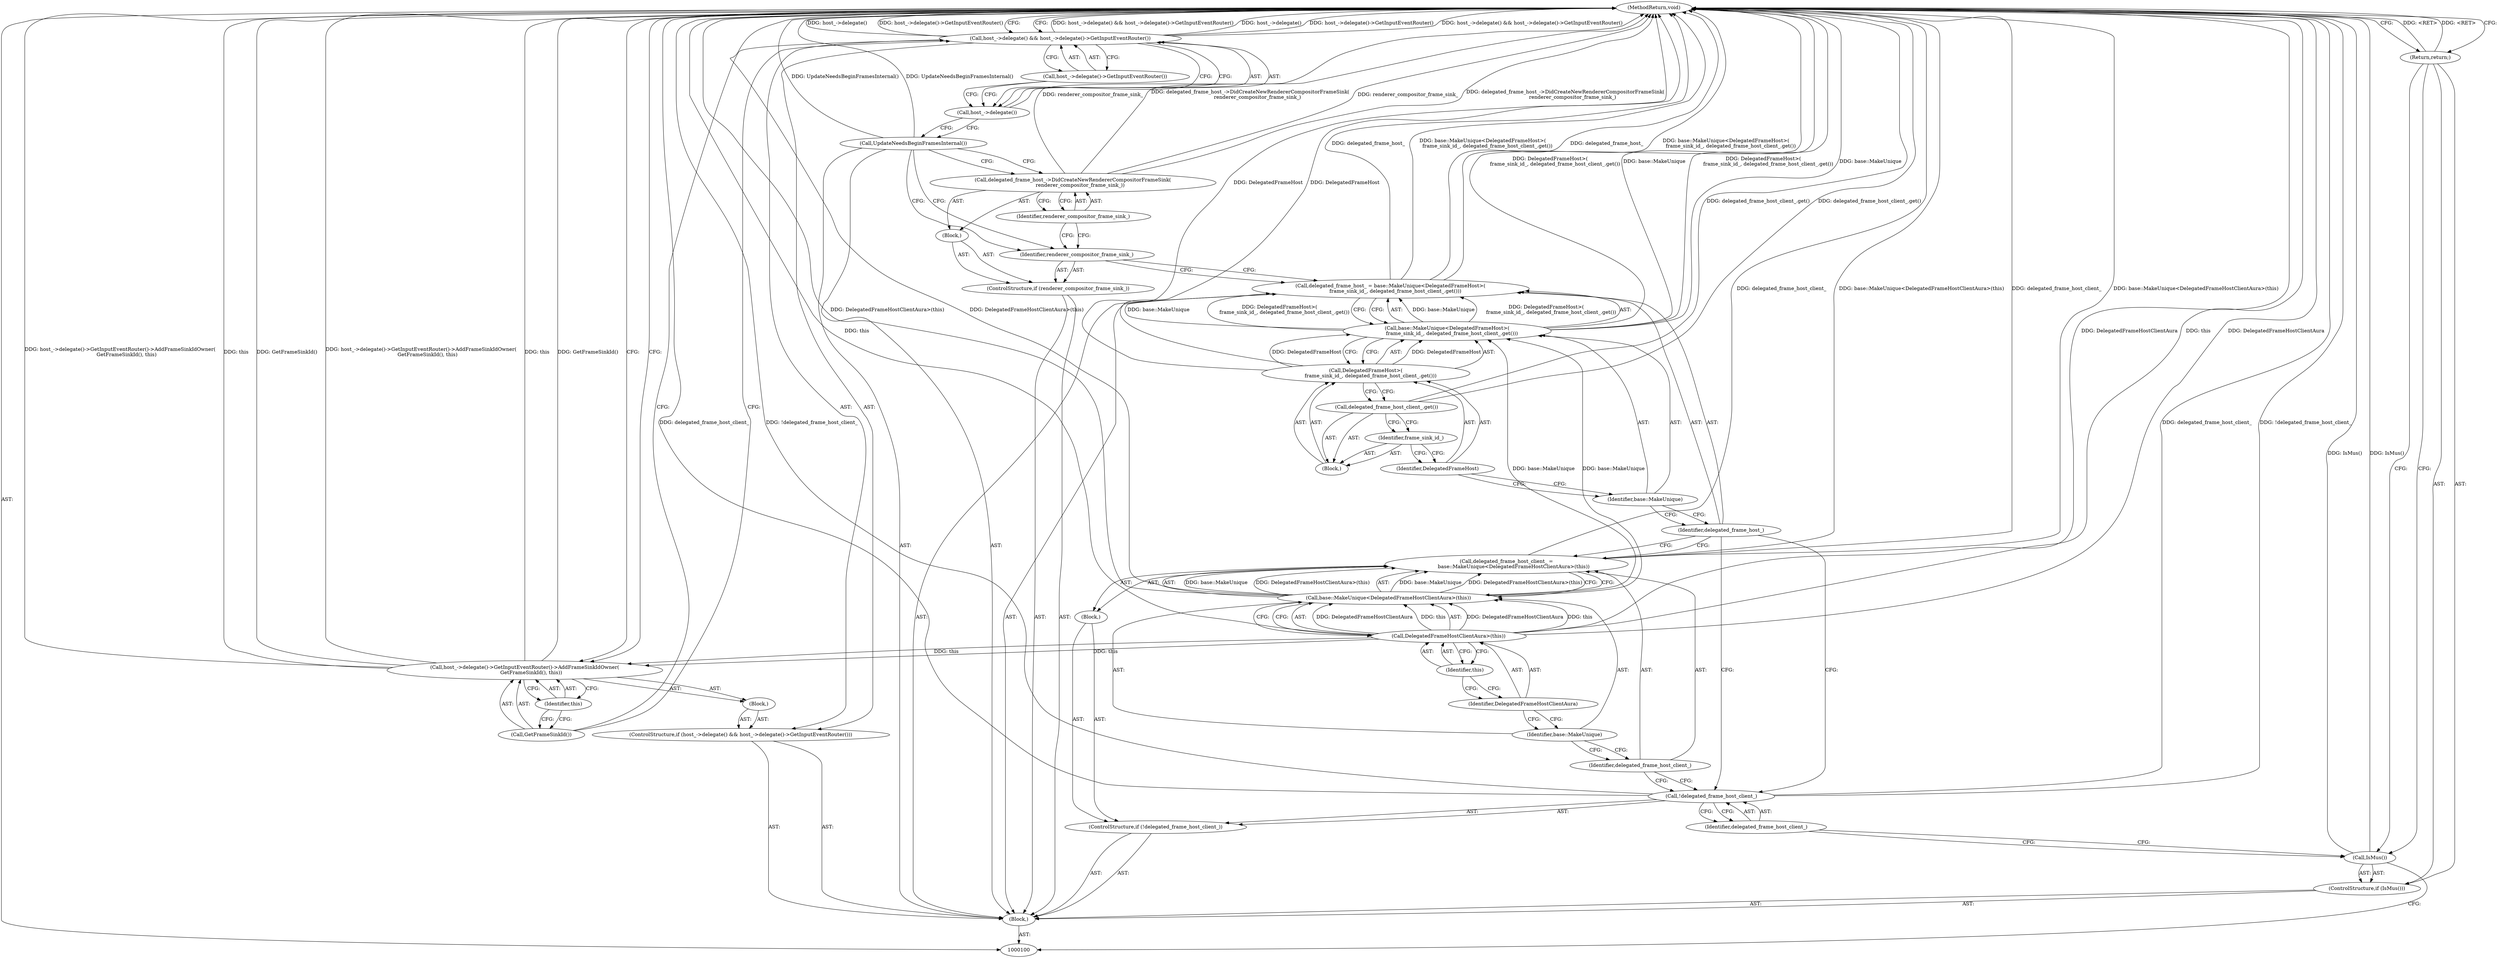 digraph "0_Chrome_b399a05453d7b3e2dfdec67865fefe6953bcc59e" {
"1000139" [label="(MethodReturn,void)"];
"1000101" [label="(Block,)"];
"1000124" [label="(Call,delegated_frame_host_client_.get())"];
"1000122" [label="(Block,)"];
"1000123" [label="(Identifier,frame_sink_id_)"];
"1000125" [label="(ControlStructure,if (renderer_compositor_frame_sink_))"];
"1000127" [label="(Block,)"];
"1000126" [label="(Identifier,renderer_compositor_frame_sink_)"];
"1000128" [label="(Call,delegated_frame_host_->DidCreateNewRendererCompositorFrameSink(\n         renderer_compositor_frame_sink_))"];
"1000129" [label="(Identifier,renderer_compositor_frame_sink_)"];
"1000130" [label="(Call,UpdateNeedsBeginFramesInternal())"];
"1000131" [label="(ControlStructure,if (host_->delegate() && host_->delegate()->GetInputEventRouter()))"];
"1000134" [label="(Call,host_->delegate()->GetInputEventRouter())"];
"1000132" [label="(Call,host_->delegate() && host_->delegate()->GetInputEventRouter())"];
"1000133" [label="(Call,host_->delegate())"];
"1000135" [label="(Block,)"];
"1000136" [label="(Call,host_->delegate()->GetInputEventRouter()->AddFrameSinkIdOwner(\n        GetFrameSinkId(), this))"];
"1000138" [label="(Identifier,this)"];
"1000137" [label="(Call,GetFrameSinkId())"];
"1000102" [label="(ControlStructure,if (IsMus()))"];
"1000103" [label="(Call,IsMus())"];
"1000104" [label="(Return,return;)"];
"1000105" [label="(ControlStructure,if (!delegated_frame_host_client_))"];
"1000108" [label="(Block,)"];
"1000106" [label="(Call,!delegated_frame_host_client_)"];
"1000107" [label="(Identifier,delegated_frame_host_client_)"];
"1000109" [label="(Call,delegated_frame_host_client_ =\n         base::MakeUnique<DelegatedFrameHostClientAura>(this))"];
"1000110" [label="(Identifier,delegated_frame_host_client_)"];
"1000113" [label="(Call,DelegatedFrameHostClientAura>(this))"];
"1000114" [label="(Identifier,DelegatedFrameHostClientAura)"];
"1000115" [label="(Identifier,this)"];
"1000111" [label="(Call,base::MakeUnique<DelegatedFrameHostClientAura>(this))"];
"1000112" [label="(Identifier,base::MakeUnique)"];
"1000118" [label="(Call,base::MakeUnique<DelegatedFrameHost>(\n      frame_sink_id_, delegated_frame_host_client_.get()))"];
"1000119" [label="(Identifier,base::MakeUnique)"];
"1000116" [label="(Call,delegated_frame_host_ = base::MakeUnique<DelegatedFrameHost>(\n      frame_sink_id_, delegated_frame_host_client_.get()))"];
"1000117" [label="(Identifier,delegated_frame_host_)"];
"1000120" [label="(Call,DelegatedFrameHost>(\n      frame_sink_id_, delegated_frame_host_client_.get()))"];
"1000121" [label="(Identifier,DelegatedFrameHost)"];
"1000139" -> "1000100"  [label="AST: "];
"1000139" -> "1000104"  [label="CFG: "];
"1000139" -> "1000136"  [label="CFG: "];
"1000139" -> "1000132"  [label="CFG: "];
"1000116" -> "1000139"  [label="DDG: delegated_frame_host_"];
"1000116" -> "1000139"  [label="DDG: base::MakeUnique<DelegatedFrameHost>(\n      frame_sink_id_, delegated_frame_host_client_.get())"];
"1000130" -> "1000139"  [label="DDG: UpdateNeedsBeginFramesInternal()"];
"1000106" -> "1000139"  [label="DDG: delegated_frame_host_client_"];
"1000106" -> "1000139"  [label="DDG: !delegated_frame_host_client_"];
"1000113" -> "1000139"  [label="DDG: DelegatedFrameHostClientAura"];
"1000113" -> "1000139"  [label="DDG: this"];
"1000132" -> "1000139"  [label="DDG: host_->delegate() && host_->delegate()->GetInputEventRouter()"];
"1000132" -> "1000139"  [label="DDG: host_->delegate()"];
"1000132" -> "1000139"  [label="DDG: host_->delegate()->GetInputEventRouter()"];
"1000136" -> "1000139"  [label="DDG: host_->delegate()->GetInputEventRouter()->AddFrameSinkIdOwner(\n        GetFrameSinkId(), this)"];
"1000136" -> "1000139"  [label="DDG: this"];
"1000136" -> "1000139"  [label="DDG: GetFrameSinkId()"];
"1000118" -> "1000139"  [label="DDG: base::MakeUnique"];
"1000118" -> "1000139"  [label="DDG: DelegatedFrameHost>(\n      frame_sink_id_, delegated_frame_host_client_.get())"];
"1000124" -> "1000139"  [label="DDG: delegated_frame_host_client_.get()"];
"1000128" -> "1000139"  [label="DDG: renderer_compositor_frame_sink_"];
"1000128" -> "1000139"  [label="DDG: delegated_frame_host_->DidCreateNewRendererCompositorFrameSink(\n         renderer_compositor_frame_sink_)"];
"1000103" -> "1000139"  [label="DDG: IsMus()"];
"1000120" -> "1000139"  [label="DDG: DelegatedFrameHost"];
"1000111" -> "1000139"  [label="DDG: DelegatedFrameHostClientAura>(this)"];
"1000109" -> "1000139"  [label="DDG: delegated_frame_host_client_"];
"1000109" -> "1000139"  [label="DDG: base::MakeUnique<DelegatedFrameHostClientAura>(this)"];
"1000104" -> "1000139"  [label="DDG: <RET>"];
"1000101" -> "1000100"  [label="AST: "];
"1000102" -> "1000101"  [label="AST: "];
"1000105" -> "1000101"  [label="AST: "];
"1000116" -> "1000101"  [label="AST: "];
"1000125" -> "1000101"  [label="AST: "];
"1000130" -> "1000101"  [label="AST: "];
"1000131" -> "1000101"  [label="AST: "];
"1000124" -> "1000122"  [label="AST: "];
"1000124" -> "1000123"  [label="CFG: "];
"1000120" -> "1000124"  [label="CFG: "];
"1000124" -> "1000139"  [label="DDG: delegated_frame_host_client_.get()"];
"1000122" -> "1000120"  [label="AST: "];
"1000123" -> "1000122"  [label="AST: "];
"1000124" -> "1000122"  [label="AST: "];
"1000123" -> "1000122"  [label="AST: "];
"1000123" -> "1000121"  [label="CFG: "];
"1000124" -> "1000123"  [label="CFG: "];
"1000125" -> "1000101"  [label="AST: "];
"1000126" -> "1000125"  [label="AST: "];
"1000127" -> "1000125"  [label="AST: "];
"1000127" -> "1000125"  [label="AST: "];
"1000128" -> "1000127"  [label="AST: "];
"1000126" -> "1000125"  [label="AST: "];
"1000126" -> "1000116"  [label="CFG: "];
"1000129" -> "1000126"  [label="CFG: "];
"1000130" -> "1000126"  [label="CFG: "];
"1000128" -> "1000127"  [label="AST: "];
"1000128" -> "1000129"  [label="CFG: "];
"1000129" -> "1000128"  [label="AST: "];
"1000130" -> "1000128"  [label="CFG: "];
"1000128" -> "1000139"  [label="DDG: renderer_compositor_frame_sink_"];
"1000128" -> "1000139"  [label="DDG: delegated_frame_host_->DidCreateNewRendererCompositorFrameSink(\n         renderer_compositor_frame_sink_)"];
"1000129" -> "1000128"  [label="AST: "];
"1000129" -> "1000126"  [label="CFG: "];
"1000128" -> "1000129"  [label="CFG: "];
"1000130" -> "1000101"  [label="AST: "];
"1000130" -> "1000128"  [label="CFG: "];
"1000130" -> "1000126"  [label="CFG: "];
"1000133" -> "1000130"  [label="CFG: "];
"1000130" -> "1000139"  [label="DDG: UpdateNeedsBeginFramesInternal()"];
"1000131" -> "1000101"  [label="AST: "];
"1000132" -> "1000131"  [label="AST: "];
"1000135" -> "1000131"  [label="AST: "];
"1000134" -> "1000132"  [label="AST: "];
"1000134" -> "1000133"  [label="CFG: "];
"1000132" -> "1000134"  [label="CFG: "];
"1000132" -> "1000131"  [label="AST: "];
"1000132" -> "1000133"  [label="CFG: "];
"1000132" -> "1000134"  [label="CFG: "];
"1000133" -> "1000132"  [label="AST: "];
"1000134" -> "1000132"  [label="AST: "];
"1000137" -> "1000132"  [label="CFG: "];
"1000139" -> "1000132"  [label="CFG: "];
"1000132" -> "1000139"  [label="DDG: host_->delegate() && host_->delegate()->GetInputEventRouter()"];
"1000132" -> "1000139"  [label="DDG: host_->delegate()"];
"1000132" -> "1000139"  [label="DDG: host_->delegate()->GetInputEventRouter()"];
"1000133" -> "1000132"  [label="AST: "];
"1000133" -> "1000130"  [label="CFG: "];
"1000134" -> "1000133"  [label="CFG: "];
"1000132" -> "1000133"  [label="CFG: "];
"1000135" -> "1000131"  [label="AST: "];
"1000136" -> "1000135"  [label="AST: "];
"1000136" -> "1000135"  [label="AST: "];
"1000136" -> "1000138"  [label="CFG: "];
"1000137" -> "1000136"  [label="AST: "];
"1000138" -> "1000136"  [label="AST: "];
"1000139" -> "1000136"  [label="CFG: "];
"1000136" -> "1000139"  [label="DDG: host_->delegate()->GetInputEventRouter()->AddFrameSinkIdOwner(\n        GetFrameSinkId(), this)"];
"1000136" -> "1000139"  [label="DDG: this"];
"1000136" -> "1000139"  [label="DDG: GetFrameSinkId()"];
"1000113" -> "1000136"  [label="DDG: this"];
"1000138" -> "1000136"  [label="AST: "];
"1000138" -> "1000137"  [label="CFG: "];
"1000136" -> "1000138"  [label="CFG: "];
"1000137" -> "1000136"  [label="AST: "];
"1000137" -> "1000132"  [label="CFG: "];
"1000138" -> "1000137"  [label="CFG: "];
"1000102" -> "1000101"  [label="AST: "];
"1000103" -> "1000102"  [label="AST: "];
"1000104" -> "1000102"  [label="AST: "];
"1000103" -> "1000102"  [label="AST: "];
"1000103" -> "1000100"  [label="CFG: "];
"1000104" -> "1000103"  [label="CFG: "];
"1000107" -> "1000103"  [label="CFG: "];
"1000103" -> "1000139"  [label="DDG: IsMus()"];
"1000104" -> "1000102"  [label="AST: "];
"1000104" -> "1000103"  [label="CFG: "];
"1000139" -> "1000104"  [label="CFG: "];
"1000104" -> "1000139"  [label="DDG: <RET>"];
"1000105" -> "1000101"  [label="AST: "];
"1000106" -> "1000105"  [label="AST: "];
"1000108" -> "1000105"  [label="AST: "];
"1000108" -> "1000105"  [label="AST: "];
"1000109" -> "1000108"  [label="AST: "];
"1000106" -> "1000105"  [label="AST: "];
"1000106" -> "1000107"  [label="CFG: "];
"1000107" -> "1000106"  [label="AST: "];
"1000110" -> "1000106"  [label="CFG: "];
"1000117" -> "1000106"  [label="CFG: "];
"1000106" -> "1000139"  [label="DDG: delegated_frame_host_client_"];
"1000106" -> "1000139"  [label="DDG: !delegated_frame_host_client_"];
"1000107" -> "1000106"  [label="AST: "];
"1000107" -> "1000103"  [label="CFG: "];
"1000106" -> "1000107"  [label="CFG: "];
"1000109" -> "1000108"  [label="AST: "];
"1000109" -> "1000111"  [label="CFG: "];
"1000110" -> "1000109"  [label="AST: "];
"1000111" -> "1000109"  [label="AST: "];
"1000117" -> "1000109"  [label="CFG: "];
"1000109" -> "1000139"  [label="DDG: delegated_frame_host_client_"];
"1000109" -> "1000139"  [label="DDG: base::MakeUnique<DelegatedFrameHostClientAura>(this)"];
"1000111" -> "1000109"  [label="DDG: base::MakeUnique"];
"1000111" -> "1000109"  [label="DDG: DelegatedFrameHostClientAura>(this)"];
"1000110" -> "1000109"  [label="AST: "];
"1000110" -> "1000106"  [label="CFG: "];
"1000112" -> "1000110"  [label="CFG: "];
"1000113" -> "1000111"  [label="AST: "];
"1000113" -> "1000115"  [label="CFG: "];
"1000114" -> "1000113"  [label="AST: "];
"1000115" -> "1000113"  [label="AST: "];
"1000111" -> "1000113"  [label="CFG: "];
"1000113" -> "1000139"  [label="DDG: DelegatedFrameHostClientAura"];
"1000113" -> "1000139"  [label="DDG: this"];
"1000113" -> "1000111"  [label="DDG: DelegatedFrameHostClientAura"];
"1000113" -> "1000111"  [label="DDG: this"];
"1000113" -> "1000136"  [label="DDG: this"];
"1000114" -> "1000113"  [label="AST: "];
"1000114" -> "1000112"  [label="CFG: "];
"1000115" -> "1000114"  [label="CFG: "];
"1000115" -> "1000113"  [label="AST: "];
"1000115" -> "1000114"  [label="CFG: "];
"1000113" -> "1000115"  [label="CFG: "];
"1000111" -> "1000109"  [label="AST: "];
"1000111" -> "1000113"  [label="CFG: "];
"1000112" -> "1000111"  [label="AST: "];
"1000113" -> "1000111"  [label="AST: "];
"1000109" -> "1000111"  [label="CFG: "];
"1000111" -> "1000139"  [label="DDG: DelegatedFrameHostClientAura>(this)"];
"1000111" -> "1000109"  [label="DDG: base::MakeUnique"];
"1000111" -> "1000109"  [label="DDG: DelegatedFrameHostClientAura>(this)"];
"1000113" -> "1000111"  [label="DDG: DelegatedFrameHostClientAura"];
"1000113" -> "1000111"  [label="DDG: this"];
"1000111" -> "1000118"  [label="DDG: base::MakeUnique"];
"1000112" -> "1000111"  [label="AST: "];
"1000112" -> "1000110"  [label="CFG: "];
"1000114" -> "1000112"  [label="CFG: "];
"1000118" -> "1000116"  [label="AST: "];
"1000118" -> "1000120"  [label="CFG: "];
"1000119" -> "1000118"  [label="AST: "];
"1000120" -> "1000118"  [label="AST: "];
"1000116" -> "1000118"  [label="CFG: "];
"1000118" -> "1000139"  [label="DDG: base::MakeUnique"];
"1000118" -> "1000139"  [label="DDG: DelegatedFrameHost>(\n      frame_sink_id_, delegated_frame_host_client_.get())"];
"1000118" -> "1000116"  [label="DDG: base::MakeUnique"];
"1000118" -> "1000116"  [label="DDG: DelegatedFrameHost>(\n      frame_sink_id_, delegated_frame_host_client_.get())"];
"1000111" -> "1000118"  [label="DDG: base::MakeUnique"];
"1000120" -> "1000118"  [label="DDG: DelegatedFrameHost"];
"1000119" -> "1000118"  [label="AST: "];
"1000119" -> "1000117"  [label="CFG: "];
"1000121" -> "1000119"  [label="CFG: "];
"1000116" -> "1000101"  [label="AST: "];
"1000116" -> "1000118"  [label="CFG: "];
"1000117" -> "1000116"  [label="AST: "];
"1000118" -> "1000116"  [label="AST: "];
"1000126" -> "1000116"  [label="CFG: "];
"1000116" -> "1000139"  [label="DDG: delegated_frame_host_"];
"1000116" -> "1000139"  [label="DDG: base::MakeUnique<DelegatedFrameHost>(\n      frame_sink_id_, delegated_frame_host_client_.get())"];
"1000118" -> "1000116"  [label="DDG: base::MakeUnique"];
"1000118" -> "1000116"  [label="DDG: DelegatedFrameHost>(\n      frame_sink_id_, delegated_frame_host_client_.get())"];
"1000117" -> "1000116"  [label="AST: "];
"1000117" -> "1000109"  [label="CFG: "];
"1000117" -> "1000106"  [label="CFG: "];
"1000119" -> "1000117"  [label="CFG: "];
"1000120" -> "1000118"  [label="AST: "];
"1000120" -> "1000124"  [label="CFG: "];
"1000121" -> "1000120"  [label="AST: "];
"1000122" -> "1000120"  [label="AST: "];
"1000118" -> "1000120"  [label="CFG: "];
"1000120" -> "1000139"  [label="DDG: DelegatedFrameHost"];
"1000120" -> "1000118"  [label="DDG: DelegatedFrameHost"];
"1000121" -> "1000120"  [label="AST: "];
"1000121" -> "1000119"  [label="CFG: "];
"1000123" -> "1000121"  [label="CFG: "];
}
